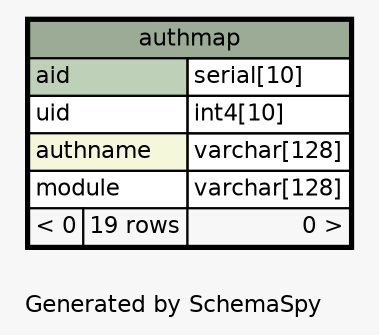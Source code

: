 // dot 2.30.1 on Mac OS X 10.8.3
// SchemaSpy rev 590
digraph "oneDegreeRelationshipsDiagram" {
  graph [
    rankdir="RL"
    bgcolor="#f7f7f7"
    label="\nGenerated by SchemaSpy"
    labeljust="l"
    nodesep="0.18"
    ranksep="0.46"
    fontname="Helvetica"
    fontsize="11"
  ];
  node [
    fontname="Helvetica"
    fontsize="11"
    shape="plaintext"
  ];
  edge [
    arrowsize="0.8"
  ];
  "authmap" [
    label=<
    <TABLE BORDER="2" CELLBORDER="1" CELLSPACING="0" BGCOLOR="#ffffff">
      <TR><TD COLSPAN="3" BGCOLOR="#9bab96" ALIGN="CENTER">authmap</TD></TR>
      <TR><TD PORT="aid" COLSPAN="2" BGCOLOR="#bed1b8" ALIGN="LEFT">aid</TD><TD PORT="aid.type" ALIGN="LEFT">serial[10]</TD></TR>
      <TR><TD PORT="uid" COLSPAN="2" ALIGN="LEFT">uid</TD><TD PORT="uid.type" ALIGN="LEFT">int4[10]</TD></TR>
      <TR><TD PORT="authname" COLSPAN="2" BGCOLOR="#f4f7da" ALIGN="LEFT">authname</TD><TD PORT="authname.type" ALIGN="LEFT">varchar[128]</TD></TR>
      <TR><TD PORT="module" COLSPAN="2" ALIGN="LEFT">module</TD><TD PORT="module.type" ALIGN="LEFT">varchar[128]</TD></TR>
      <TR><TD ALIGN="LEFT" BGCOLOR="#f7f7f7">&lt; 0</TD><TD ALIGN="RIGHT" BGCOLOR="#f7f7f7">19 rows</TD><TD ALIGN="RIGHT" BGCOLOR="#f7f7f7">0 &gt;</TD></TR>
    </TABLE>>
    URL="authmap.html"
    tooltip="authmap"
  ];
}
